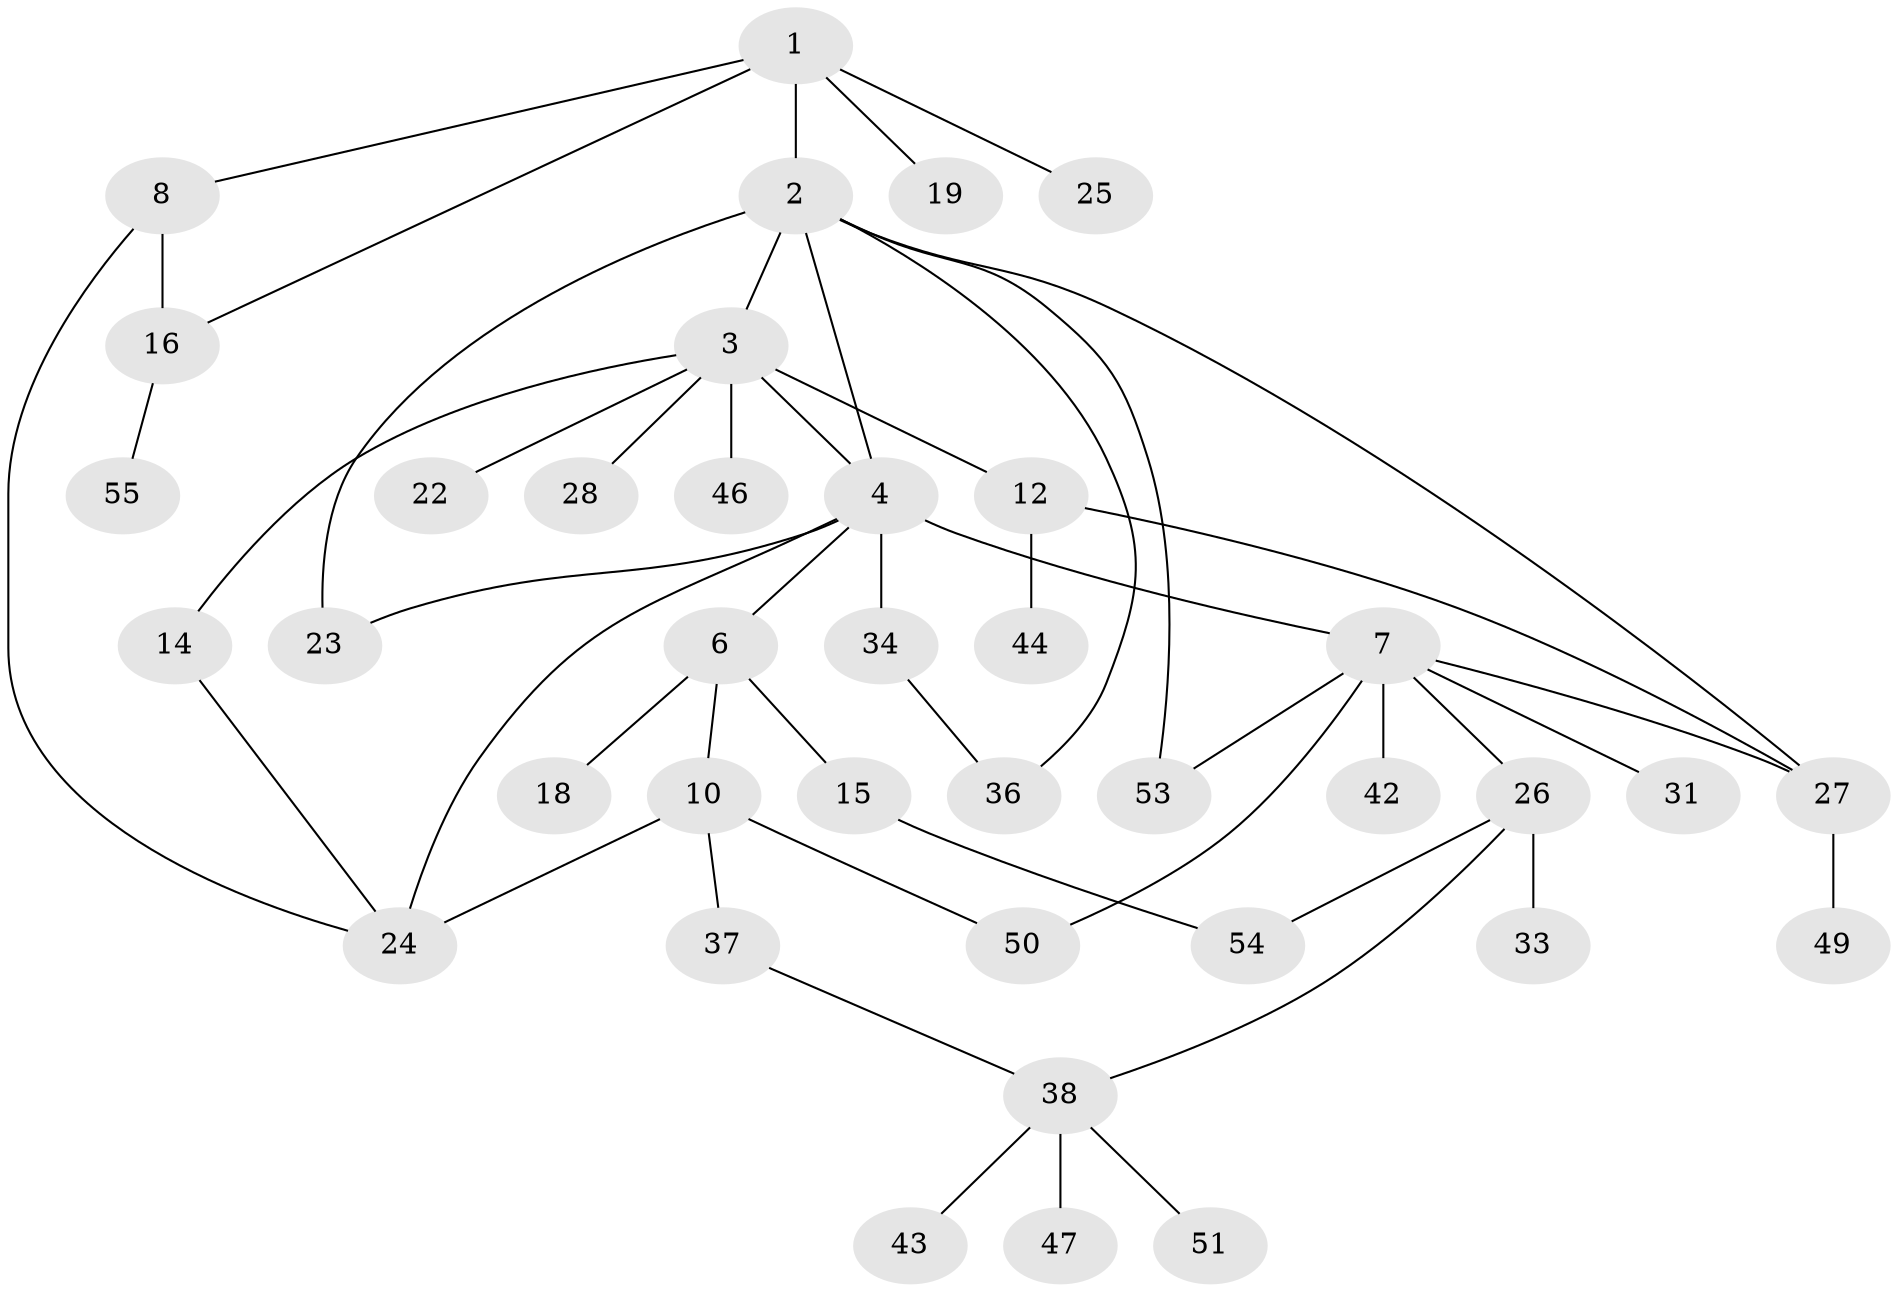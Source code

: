 // Generated by graph-tools (version 1.1) at 2025/23/03/03/25 07:23:33]
// undirected, 38 vertices, 50 edges
graph export_dot {
graph [start="1"]
  node [color=gray90,style=filled];
  1 [super="+5"];
  2 [super="+9"];
  3 [super="+17"];
  4 [super="+52"];
  6 [super="+48"];
  7 [super="+13"];
  8;
  10 [super="+11"];
  12 [super="+21"];
  14 [super="+20"];
  15 [super="+32"];
  16 [super="+39"];
  18 [super="+35"];
  19 [super="+45"];
  22;
  23;
  24 [super="+30"];
  25;
  26 [super="+41"];
  27 [super="+29"];
  28;
  31;
  33;
  34;
  36;
  37;
  38 [super="+40"];
  42;
  43;
  44;
  46;
  47;
  49;
  50;
  51;
  53;
  54;
  55;
  1 -- 2;
  1 -- 8;
  1 -- 16;
  1 -- 25;
  1 -- 19;
  2 -- 3;
  2 -- 23;
  2 -- 36;
  2 -- 53;
  2 -- 4;
  2 -- 27;
  3 -- 4;
  3 -- 12;
  3 -- 14;
  3 -- 22;
  3 -- 28;
  3 -- 46;
  4 -- 6;
  4 -- 7;
  4 -- 34;
  4 -- 24;
  4 -- 23;
  6 -- 10;
  6 -- 15;
  6 -- 18;
  7 -- 27;
  7 -- 42;
  7 -- 50;
  7 -- 26;
  7 -- 31;
  7 -- 53;
  8 -- 24;
  8 -- 16;
  10 -- 24;
  10 -- 50;
  10 -- 37;
  12 -- 27;
  12 -- 44;
  14 -- 24;
  15 -- 54;
  16 -- 55;
  26 -- 33;
  26 -- 54;
  26 -- 38;
  27 -- 49;
  34 -- 36;
  37 -- 38;
  38 -- 43;
  38 -- 51;
  38 -- 47;
}
